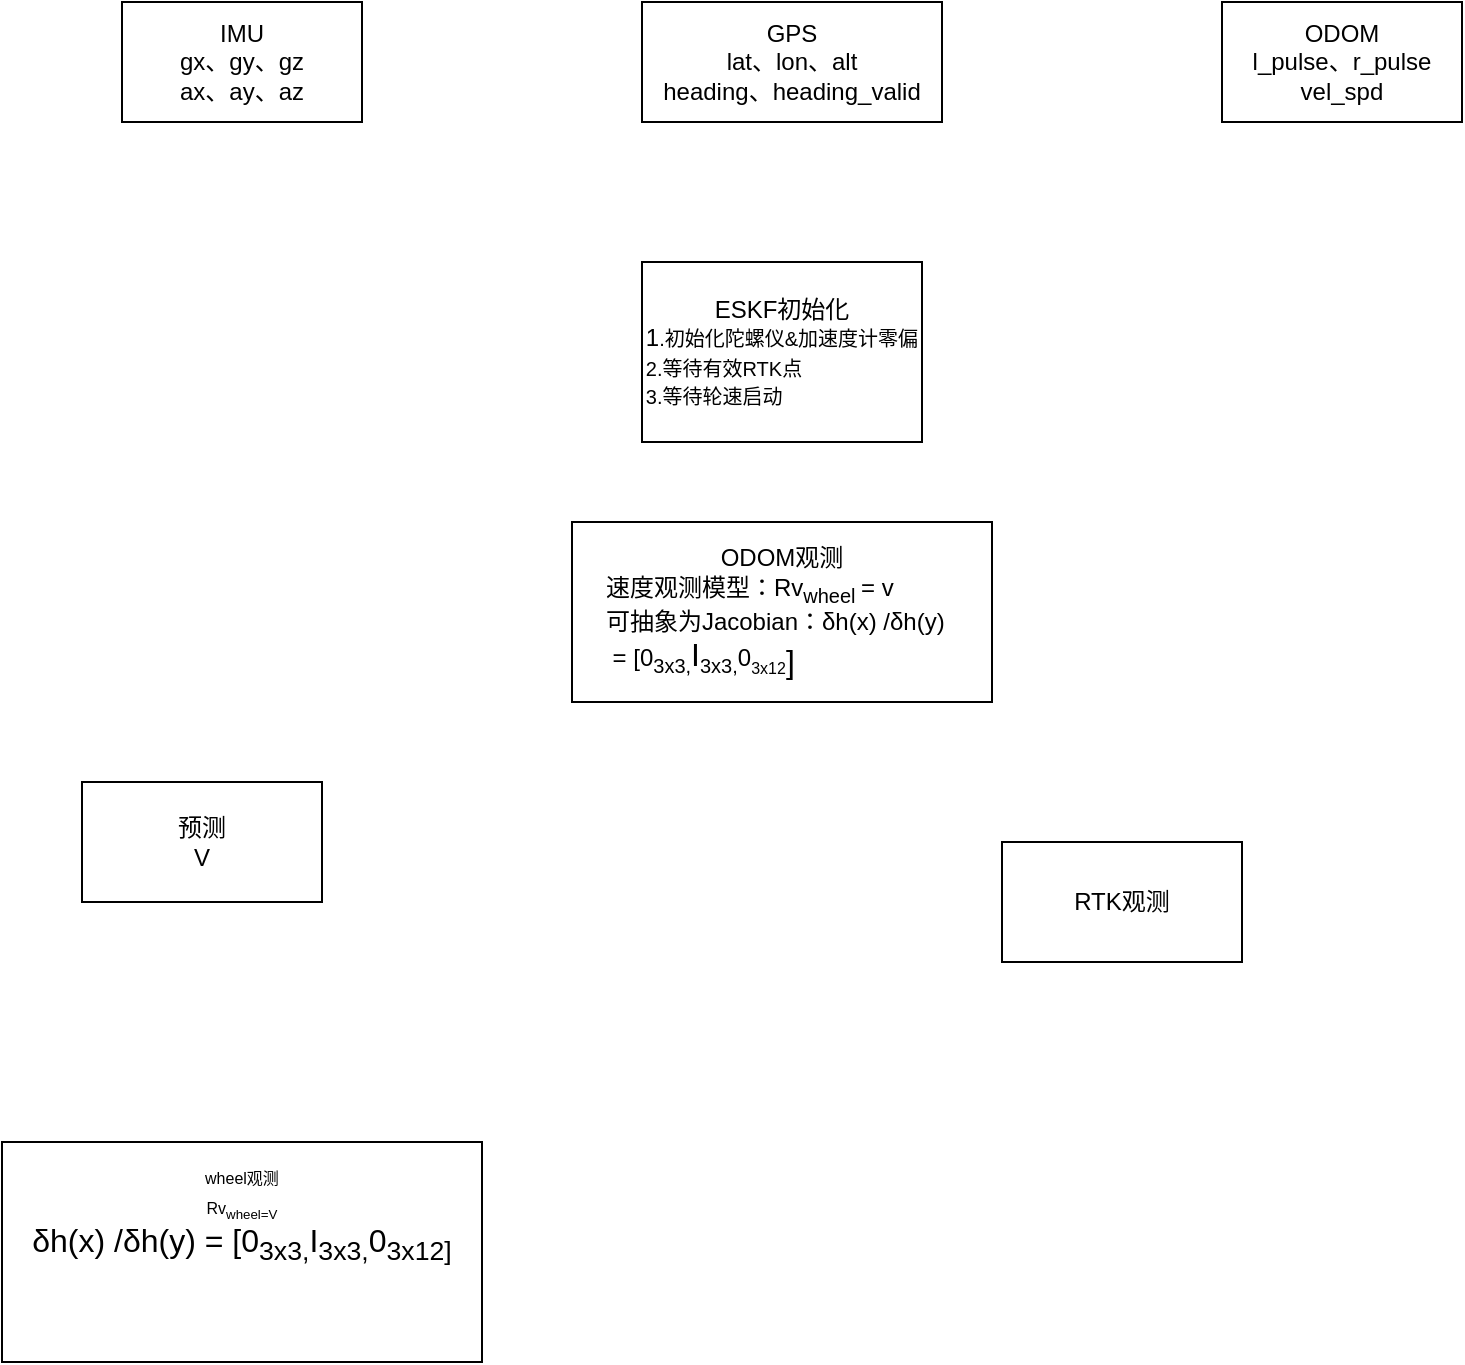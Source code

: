 <mxfile version="23.0.2" type="github">
  <diagram name="Page-1" id="_Cs8vTa_HBNqC2KjxhkO">
    <mxGraphModel dx="1185" dy="664" grid="1" gridSize="10" guides="1" tooltips="1" connect="1" arrows="1" fold="1" page="1" pageScale="1" pageWidth="850" pageHeight="1100" math="0" shadow="0">
      <root>
        <mxCell id="0" />
        <mxCell id="1" parent="0" />
        <mxCell id="xN2qINiyRoGXADX-jVCw-1" value="预测&lt;br&gt;V" style="rounded=0;whiteSpace=wrap;html=1;" vertex="1" parent="1">
          <mxGeometry x="70" y="470" width="120" height="60" as="geometry" />
        </mxCell>
        <mxCell id="xN2qINiyRoGXADX-jVCw-2" value="RTK观测&lt;br&gt;" style="rounded=0;whiteSpace=wrap;html=1;" vertex="1" parent="1">
          <mxGeometry x="530" y="500" width="120" height="60" as="geometry" />
        </mxCell>
        <mxCell id="xN2qINiyRoGXADX-jVCw-3" value="&lt;font style=&quot;font-size: 8px;&quot;&gt;wheel观测&lt;br&gt;&lt;font style=&quot;&quot;&gt;Rv&lt;sub&gt;wheel=V&lt;br&gt;&lt;/sub&gt;&lt;/font&gt;&lt;/font&gt;&lt;font style=&quot;&quot;&gt;&lt;font size=&quot;3&quot;&gt;δh(x) /δh(y) = [0&lt;sub style=&quot;&quot;&gt;3x3,&lt;/sub&gt;I&lt;sub style=&quot;border-color: var(--border-color);&quot;&gt;3x3,&lt;/sub&gt;&lt;span style=&quot;border-color: var(--border-color);&quot;&gt;0&lt;sub style=&quot;vertical-align: sub; border-color: var(--border-color);&quot;&gt;3x12&lt;/sub&gt;&lt;sub&gt;]&lt;/sub&gt;&lt;br&gt;&lt;/span&gt;&lt;sub style=&quot;&quot;&gt;&lt;br&gt;&lt;/sub&gt;&lt;/font&gt;&lt;br&gt;&lt;/font&gt;" style="rounded=0;whiteSpace=wrap;html=1;" vertex="1" parent="1">
          <mxGeometry x="30" y="650" width="240" height="110" as="geometry" />
        </mxCell>
        <mxCell id="xN2qINiyRoGXADX-jVCw-4" value="ESKF初始化&lt;br&gt;&lt;div style=&quot;text-align: left;&quot;&gt;1&lt;font style=&quot;font-size: 10px;&quot;&gt;.初始化陀螺仪&amp;amp;加速度计零偏&lt;/font&gt;&lt;/div&gt;&lt;div style=&quot;text-align: left;&quot;&gt;&lt;font style=&quot;font-size: 10px;&quot;&gt;2.等待有效RTK点&lt;/font&gt;&lt;/div&gt;&lt;div style=&quot;text-align: left;&quot;&gt;&lt;font style=&quot;font-size: 10px;&quot;&gt;3.等待轮速启动&lt;/font&gt;&lt;/div&gt;" style="rounded=0;whiteSpace=wrap;html=1;" vertex="1" parent="1">
          <mxGeometry x="350" y="210" width="140" height="90" as="geometry" />
        </mxCell>
        <mxCell id="xN2qINiyRoGXADX-jVCw-10" value="IMU&lt;br&gt;gx、gy、gz&lt;br&gt;ax、ay、az" style="rounded=0;whiteSpace=wrap;html=1;" vertex="1" parent="1">
          <mxGeometry x="90" y="80" width="120" height="60" as="geometry" />
        </mxCell>
        <mxCell id="xN2qINiyRoGXADX-jVCw-11" value="GPS&lt;br&gt;lat、lon、alt&lt;br&gt;heading、heading_valid" style="rounded=0;whiteSpace=wrap;html=1;" vertex="1" parent="1">
          <mxGeometry x="350" y="80" width="150" height="60" as="geometry" />
        </mxCell>
        <mxCell id="xN2qINiyRoGXADX-jVCw-12" value="ODOM&lt;br&gt;l_pulse、r_pulse&lt;br&gt;vel_spd" style="rounded=0;whiteSpace=wrap;html=1;" vertex="1" parent="1">
          <mxGeometry x="640" y="80" width="120" height="60" as="geometry" />
        </mxCell>
        <mxCell id="xN2qINiyRoGXADX-jVCw-13" value="ODOM观测&lt;br&gt;&lt;div style=&quot;text-align: left;&quot;&gt;&lt;span style=&quot;background-color: initial;&quot;&gt;速度观测模型：Rv&lt;/span&gt;&lt;sub style=&quot;background-color: initial;&quot;&gt;wheel &lt;/sub&gt;&lt;span style=&quot;background-color: initial;&quot;&gt;= v&lt;/span&gt;&lt;/div&gt;&lt;div style=&quot;text-align: left;&quot;&gt;&lt;span style=&quot;background-color: initial;&quot;&gt;可抽象为Jacobian：δh(x) /δh(y)&amp;nbsp;&amp;nbsp;&lt;/span&gt;&lt;/div&gt;&lt;div style=&quot;text-align: left;&quot;&gt;&lt;span style=&quot;background-color: initial;&quot;&gt;&amp;nbsp;= [0&lt;/span&gt;&lt;sub style=&quot;background-color: initial; border-color: var(--border-color);&quot;&gt;3x3,&lt;/sub&gt;&lt;span style=&quot;background-color: initial; font-size: medium;&quot;&gt;I&lt;/span&gt;&lt;sub style=&quot;background-color: initial; border-color: var(--border-color);&quot;&gt;3x3,&lt;/sub&gt;&lt;span style=&quot;background-color: initial; border-color: var(--border-color);&quot;&gt;0&lt;sub style=&quot;border-color: var(--border-color);&quot;&gt;&lt;font style=&quot;font-size: 8px;&quot;&gt;3x12&lt;/font&gt;&lt;/sub&gt;&lt;sub style=&quot;font-size: medium; border-color: var(--border-color);&quot;&gt;]&lt;/sub&gt;&lt;/span&gt;&lt;/div&gt;" style="rounded=0;whiteSpace=wrap;html=1;" vertex="1" parent="1">
          <mxGeometry x="315" y="340" width="210" height="90" as="geometry" />
        </mxCell>
      </root>
    </mxGraphModel>
  </diagram>
</mxfile>
